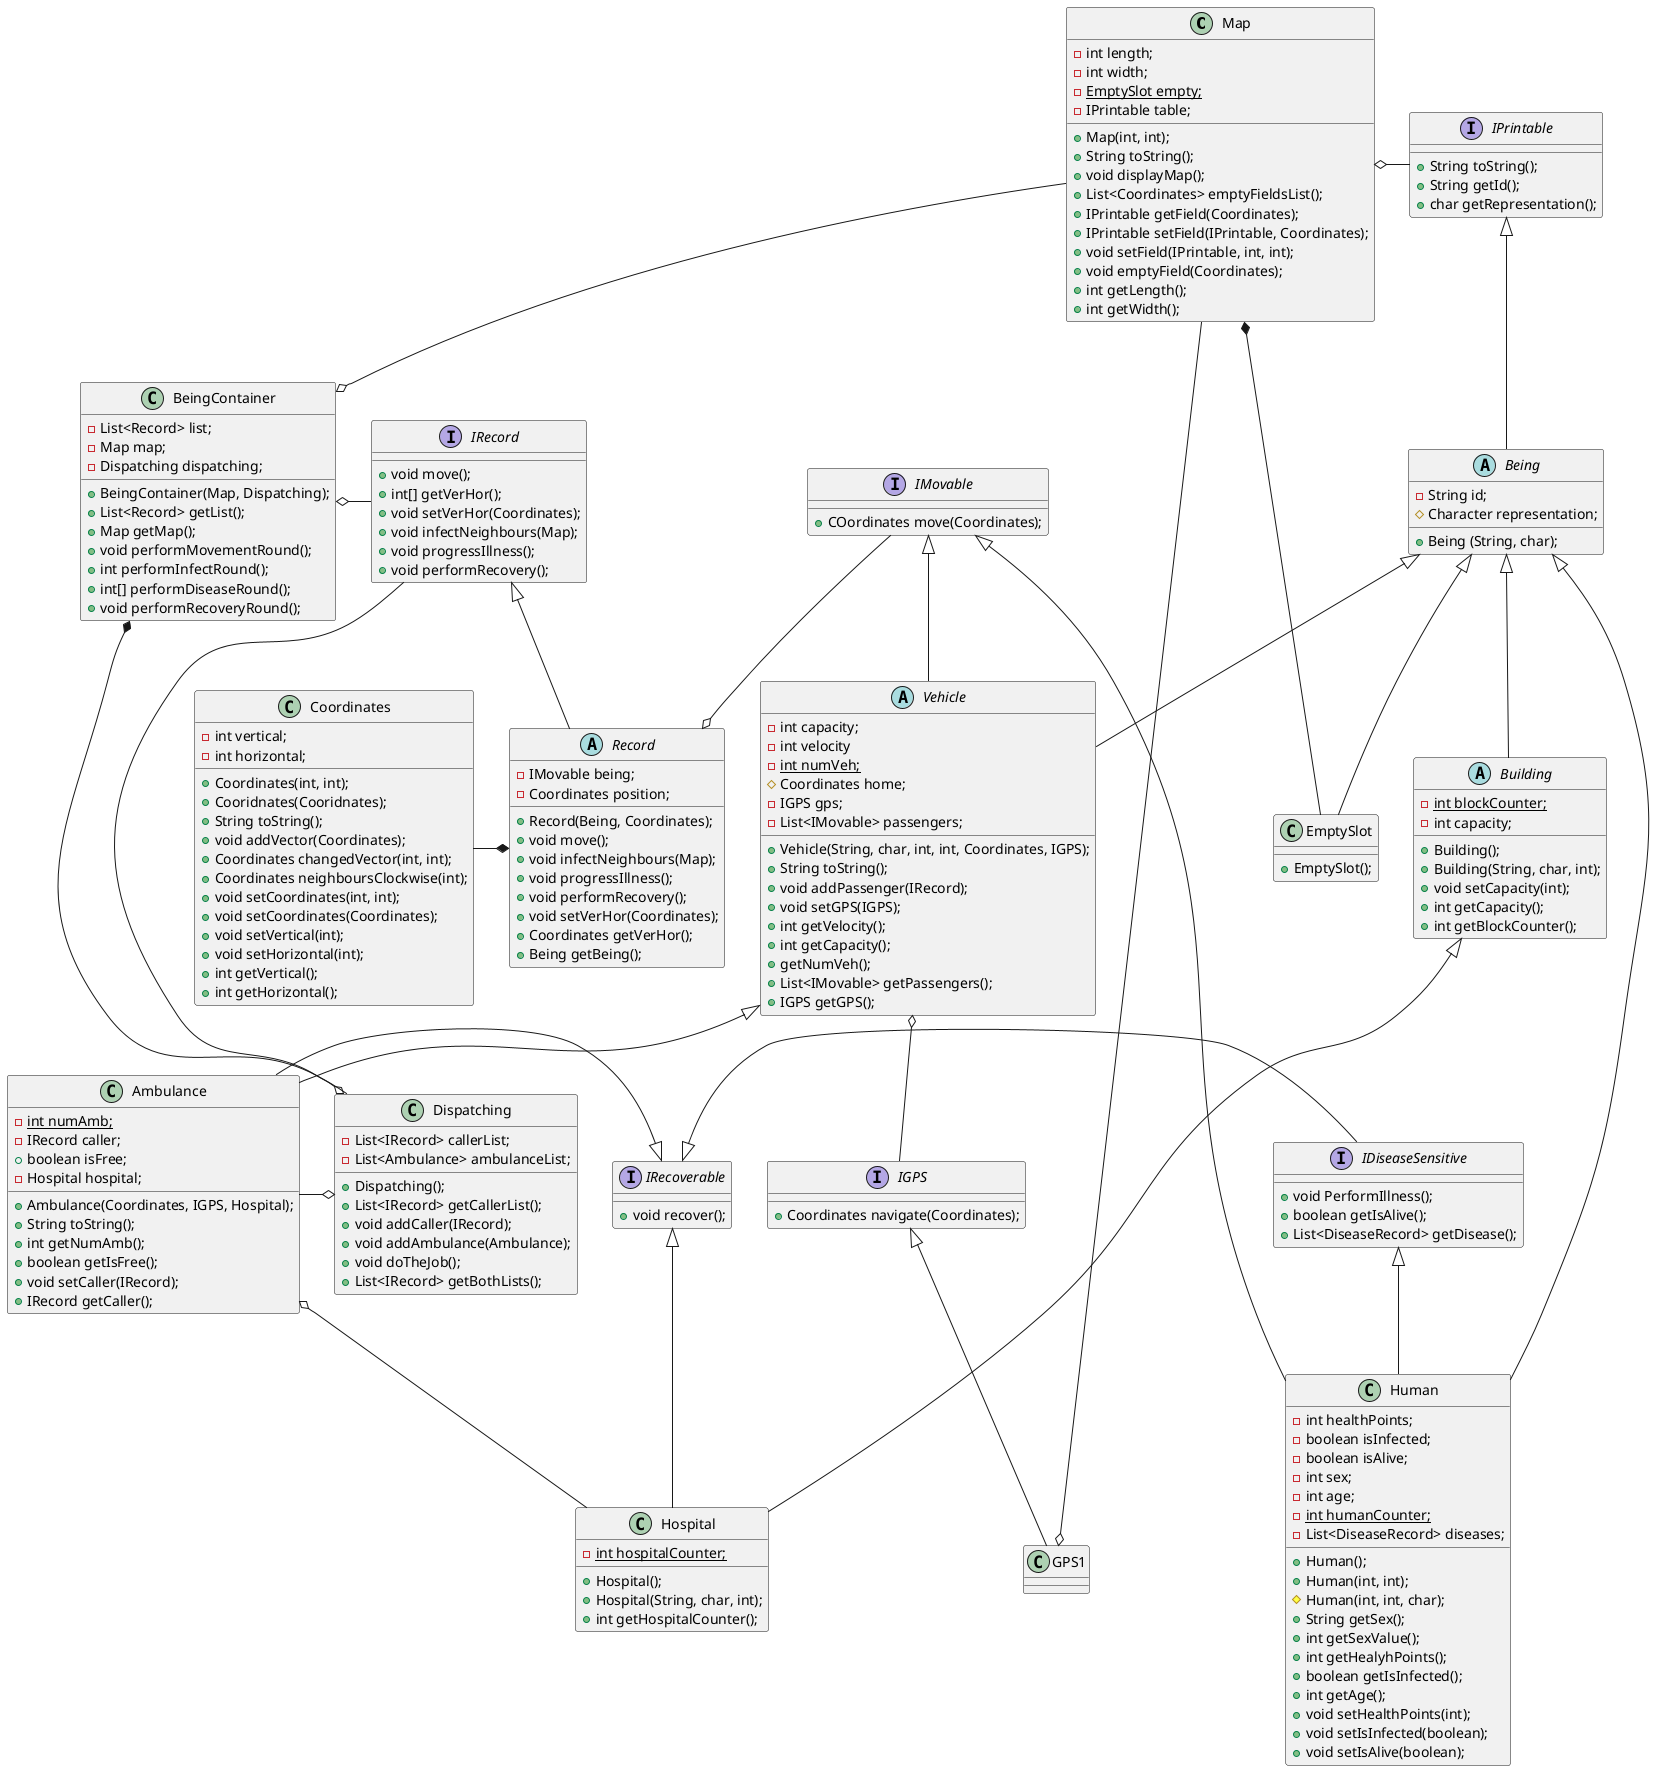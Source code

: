 @startuml class_diagram_12062020

class Map
{
- int length;
- int width;
- {static} EmptySlot empty;
- IPrintable table;
+ Map(int, int);
+ String toString();
+ void displayMap();
+ List<Coordinates> emptyFieldsList();
+ IPrintable getField(Coordinates);
+ IPrintable setField(IPrintable, Coordinates);
+ void setField(IPrintable, int, int);
+ void emptyField(Coordinates);
+ int getLength();
+ int getWidth();
}

interface IPrintable
{
+ String toString();
+ String getId();
+ char getRepresentation();
}

abstract class Being
{
- String id;
# Character representation;
+ Being (String, char);
}

abstract class Record
{
- IMovable being;
- Coordinates position;
+ Record(Being, Coordinates);
+ void move();
+ void infectNeighbours(Map);
+ void progressIllness();
+ void performRecovery();
+ void setVerHor(Coordinates);
+ Coordinates getVerHor();
+ Being getBeing();
}

interface IRecord
{
+ void move();
+ int[] getVerHor();
+ void setVerHor(Coordinates);
+ void infectNeighbours(Map);
+ void progressIllness();
+ void performRecovery();
}

class BeingContainer
{
- List<Record> list;
- Map map;
- Dispatching dispatching;
+ BeingContainer(Map, Dispatching);
+ List<Record> getList();
+ Map getMap();
+ void performMovementRound();
+ int performInfectRound();
+ int[] performDiseaseRound();
+ void performRecoveryRound();
}

class EmptySlot
{
+ EmptySlot();
}

interface IDiseaseSensitive
{
+ void PerformIllness();
+ boolean getIsAlive();
+ List<DiseaseRecord> getDisease();
}

interface IMovable
{
+ COordinates move(Coordinates);
}

class Human
{
- int healthPoints;
- boolean isInfected;
- boolean isAlive;
- int sex;
-  int age;
- {static} int humanCounter;
- List<DiseaseRecord> diseases;
+ Human();
+ Human(int, int);
# Human(int, int, char);
+ String getSex();
+ int getSexValue();
+ int getHealyhPoints();
+ boolean getIsInfected();
+ int getAge();
+ void setHealthPoints(int);
+ void setIsInfected(boolean);
+ void setIsAlive(boolean);
}

abstract class Vehicle
{
- int capacity;
- int velocity
- {static} int numVeh;
# Coordinates home;
- IGPS gps;
- List<IMovable> passengers;
+ Vehicle(String, char, int, int, Coordinates, IGPS);
+ String toString();
+ void addPassenger(IRecord);
+ void setGPS(IGPS);
+ int getVelocity();
+ int getCapacity();
+ getNumVeh();
+ List<IMovable> getPassengers();
+ IGPS getGPS();
}

abstract class Building
{
    
    
    - {static} int blockCounter;
    - int capacity;
    + Building();
    + Building(String, char, int);
    + void setCapacity(int);
    + int getCapacity();
    + int getBlockCounter();
}

class Ambulance
{
    - {static} int numAmb;
    - IRecord caller;
    + boolean isFree;
    - Hospital hospital;
    + Ambulance(Coordinates, IGPS, Hospital);
    + String toString();
    + int getNumAmb();
    + boolean getIsFree();
    + void setCaller(IRecord);
    + IRecord getCaller();
}

class Hospital
{
    - {static} int hospitalCounter;
    + Hospital();
    + Hospital(String, char, int);
    + int getHospitalCounter();

}

class Dispatching
{
 - List<IRecord> callerList;
 - List<Ambulance> ambulanceList;
 + Dispatching();
 + List<IRecord> getCallerList();
 + void addCaller(IRecord);
 + void addAmbulance(Ambulance);
 + void doTheJob();
 + List<IRecord> getBothLists();
}

class Coordinates 
{
    - int vertical;
    - int horizontal;
    + Coordinates(int, int);
    + Cooridnates(Cooridnates);
    + String toString();
    + void addVector(Coordinates);
    + Coordinates changedVector(int, int);
    + Coordinates neighboursClockwise(int);
    + void setCoordinates(int, int);
    + void setCoordinates(Coordinates);
    + void setVertical(int);
    + void setHorizontal(int);
    + int getVertical();
    + int getHorizontal();
}

class GPS1
{

}

interface IGPS
{
 + Coordinates navigate(Coordinates);
}

interface IRecoverable {
    + void recover();
}


Map o- IPrintable
IPrintable <|-- Being
Being <|-- EmptySlot
IRecord <|-- Record
BeingContainer o- IRecord
Being <|-- Human
IMovable <|-- Human
IDiseaseSensitive <|-- Human
IMovable --o Record
Map *- EmptySlot
Map -o BeingContainer
Being <|-- Vehicle
IMovable <|-- Vehicle
Vehicle <|-- Ambulance
Being <|-- Building
Building <|-- Hospital
IGPS <|-- GPS1
Coordinates -* Record
Vehicle o-- IGPS
IRecoverable <|- IDiseaseSensitive
Map --o GPS1

Ambulance -o Dispatching
IRecord -o Dispatching
BeingContainer *- Dispatching
Ambulance o- Hospital
Ambulance -|> IRecoverable
IRecoverable <|-- Hospital

@enduml